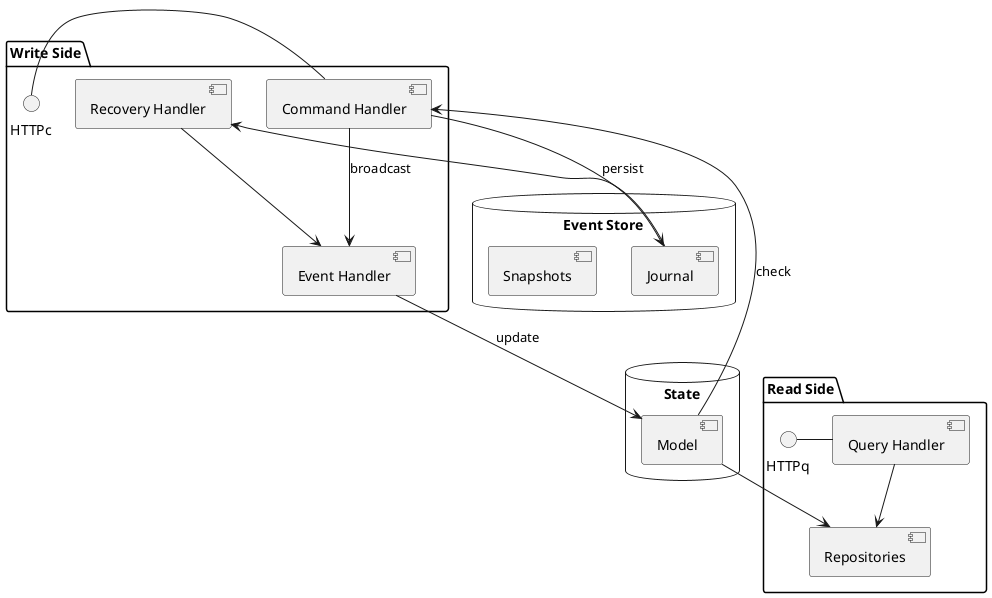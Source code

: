 @startuml
'https://plantuml.com/component-diagram

package "Write Side" {
  HTTPc - [Command Handler]
  [Event Handler]
  [Recovery Handler]
}

database "Event Store" {
    [Journal]
    [Snapshots]
}

database "State" {
    [Model]
}

package "Read Side" {
    HTTPq - [Query Handler]
    [Repositories]
}

[Command Handler] <-- [Model] : check
[Command Handler] --> [Event Handler] : broadcast
[Command Handler] --> [Journal] : persist
[Event Handler] --> [Model] : update

[Journal] --> [Recovery Handler]
[Recovery Handler] --> [Event Handler]

[Query Handler] --> [Repositories]
[Model] --> [Repositories]

@enduml
